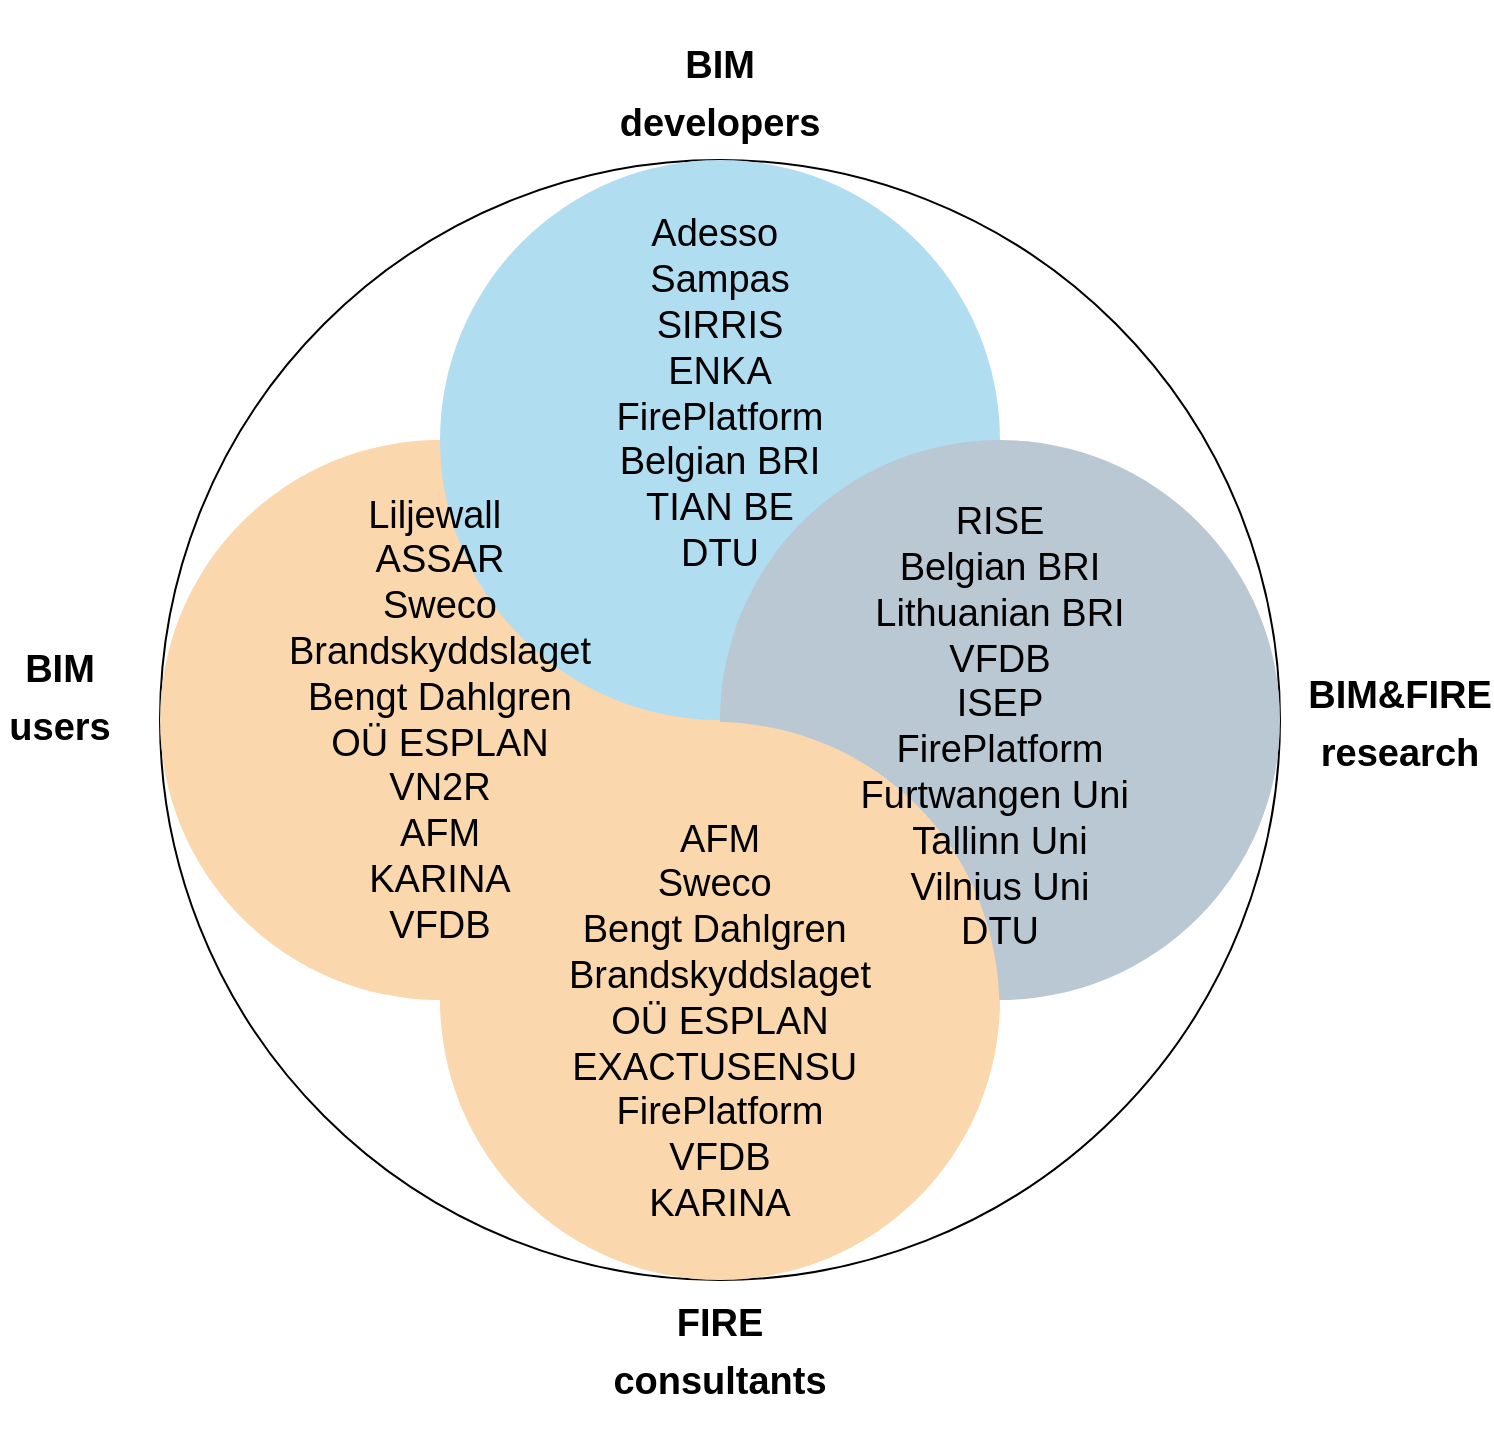 <mxfile version="16.5.5" type="github">
  <diagram id="Za418WhtZrfoSMjR2k4V" name="Page-1">
    <mxGraphModel dx="1422" dy="762" grid="1" gridSize="10" guides="1" tooltips="1" connect="1" arrows="1" fold="1" page="1" pageScale="1" pageWidth="850" pageHeight="1100" math="0" shadow="0">
      <root>
        <mxCell id="0" />
        <mxCell id="1" parent="0" />
        <mxCell id="fSakol7xfLL2G2BJwjkC-20" value="" style="ellipse;whiteSpace=wrap;html=1;fontSize=19;" vertex="1" parent="1">
          <mxGeometry x="100" y="140" width="560" height="560" as="geometry" />
        </mxCell>
        <mxCell id="fSakol7xfLL2G2BJwjkC-4" value="" style="ellipse;whiteSpace=wrap;html=1;fillColor=#fad7ac;strokeColor=none;" vertex="1" parent="1">
          <mxGeometry x="240" y="420" width="280" height="280" as="geometry" />
        </mxCell>
        <mxCell id="fSakol7xfLL2G2BJwjkC-1" value="" style="ellipse;whiteSpace=wrap;html=1;fillColor=#fad7ac;strokeColor=none;" vertex="1" parent="1">
          <mxGeometry x="100" y="280" width="280" height="280" as="geometry" />
        </mxCell>
        <mxCell id="fSakol7xfLL2G2BJwjkC-3" value="" style="ellipse;whiteSpace=wrap;html=1;fillColor=#b1ddf0;strokeColor=none;" vertex="1" parent="1">
          <mxGeometry x="240" y="140" width="280" height="280" as="geometry" />
        </mxCell>
        <mxCell id="fSakol7xfLL2G2BJwjkC-2" value="" style="ellipse;whiteSpace=wrap;html=1;fillColor=#bac8d3;strokeColor=none;" vertex="1" parent="1">
          <mxGeometry x="380" y="280" width="280" height="280" as="geometry" />
        </mxCell>
        <mxCell id="fSakol7xfLL2G2BJwjkC-8" value="" style="whiteSpace=wrap;html=1;shape=mxgraph.basic.pointed_oval;rotation=-45;strokeColor=none;fillColor=#fad7ac;" vertex="1" parent="1">
          <mxGeometry x="394" y="391.54" width="110" height="200" as="geometry" />
        </mxCell>
        <mxCell id="fSakol7xfLL2G2BJwjkC-9" value="&lt;h1&gt;&lt;font style=&quot;font-size: 19px&quot;&gt;BIM developers&lt;/font&gt;&lt;/h1&gt;" style="text;html=1;strokeColor=none;fillColor=none;align=center;verticalAlign=middle;whiteSpace=wrap;rounded=0;" vertex="1" parent="1">
          <mxGeometry x="350" y="90" width="60" height="30" as="geometry" />
        </mxCell>
        <mxCell id="fSakol7xfLL2G2BJwjkC-11" value="&lt;h1&gt;&lt;font style=&quot;font-size: 19px&quot;&gt;FIRE consultants&lt;/font&gt;&lt;/h1&gt;" style="text;html=1;strokeColor=none;fillColor=none;align=center;verticalAlign=middle;whiteSpace=wrap;rounded=0;" vertex="1" parent="1">
          <mxGeometry x="350" y="719" width="60" height="30" as="geometry" />
        </mxCell>
        <mxCell id="fSakol7xfLL2G2BJwjkC-12" value="&lt;h1&gt;&lt;font style=&quot;font-size: 19px&quot;&gt;BIM&amp;amp;FIRE research&lt;/font&gt;&lt;/h1&gt;" style="text;html=1;strokeColor=none;fillColor=none;align=center;verticalAlign=middle;whiteSpace=wrap;rounded=0;" vertex="1" parent="1">
          <mxGeometry x="690" y="405" width="60" height="30" as="geometry" />
        </mxCell>
        <mxCell id="fSakol7xfLL2G2BJwjkC-13" value="&lt;h1&gt;&lt;font style=&quot;font-size: 19px&quot;&gt;BIM users&lt;/font&gt;&lt;/h1&gt;" style="text;html=1;strokeColor=none;fillColor=none;align=center;verticalAlign=middle;whiteSpace=wrap;rounded=0;" vertex="1" parent="1">
          <mxGeometry x="20" y="391.54" width="60" height="30" as="geometry" />
        </mxCell>
        <mxCell id="fSakol7xfLL2G2BJwjkC-15" value="&lt;div&gt;Adesso&amp;nbsp;&lt;/div&gt;&lt;div&gt;Sampas&lt;/div&gt;&lt;div&gt;SIRRIS&lt;/div&gt;&lt;div&gt;&lt;span&gt;ENKA&lt;/span&gt;&lt;/div&gt;&lt;div&gt;FirePlatform&lt;/div&gt;&lt;div&gt;&lt;div&gt;&lt;span&gt;Belgian BRI&lt;/span&gt;&lt;br&gt;&lt;/div&gt;&lt;div&gt;&lt;span&gt;TIAN BE&lt;/span&gt;&lt;/div&gt;&lt;/div&gt;&lt;div&gt;&lt;span&gt;DTU&lt;/span&gt;&lt;/div&gt;" style="text;html=1;strokeColor=none;fillColor=none;align=center;verticalAlign=middle;whiteSpace=wrap;rounded=0;fontSize=19;" vertex="1" parent="1">
          <mxGeometry x="290" y="172" width="180" height="170" as="geometry" />
        </mxCell>
        <mxCell id="fSakol7xfLL2G2BJwjkC-17" value="RISE&lt;div&gt;&lt;span&gt;Belgian BRI&lt;/span&gt;&lt;br&gt;&lt;/div&gt;&lt;div&gt;Lithuanian BRI&lt;span&gt;&lt;br&gt;&lt;/span&gt;&lt;/div&gt;&lt;div&gt;&lt;span&gt;VFDB&lt;/span&gt;&lt;/div&gt;&lt;div&gt;ISEP&lt;/div&gt;&lt;div&gt;&lt;span&gt;FirePlatform&lt;/span&gt;&lt;/div&gt;Furtwangen Uni&lt;span&gt;&amp;nbsp;&lt;/span&gt;&lt;br&gt;&lt;div&gt;Tallinn Uni&lt;/div&gt;&lt;div&gt;&lt;span&gt;Vilnius Uni&lt;/span&gt;&lt;br&gt;&lt;/div&gt;&lt;div&gt;DTU&lt;/div&gt;&lt;div&gt;&lt;span&gt;&lt;br&gt;&lt;/span&gt;&lt;/div&gt;" style="text;html=1;strokeColor=none;fillColor=none;align=center;verticalAlign=middle;whiteSpace=wrap;rounded=0;fontSize=19;" vertex="1" parent="1">
          <mxGeometry x="430" y="350.0" width="180" height="170" as="geometry" />
        </mxCell>
        <mxCell id="fSakol7xfLL2G2BJwjkC-18" value="&lt;div&gt;AFM&lt;/div&gt;&lt;div&gt;Sweco&amp;nbsp;&lt;/div&gt;&lt;div&gt;Bengt Dahlgren&amp;nbsp;&lt;/div&gt;&lt;div&gt;Brandskyddslaget&lt;/div&gt;&lt;div&gt;&lt;span&gt;OÜ ESPLAN&lt;/span&gt;&lt;/div&gt;EXACTUSENSU&amp;nbsp;&lt;br&gt;&lt;div&gt;FirePlatform&lt;/div&gt;&lt;div&gt;VFDB&lt;/div&gt;&lt;div&gt;KARINA&lt;br&gt;&lt;/div&gt;&lt;div&gt;&lt;br&gt;&lt;/div&gt;" style="text;html=1;strokeColor=none;fillColor=none;align=center;verticalAlign=middle;whiteSpace=wrap;rounded=0;fontSize=19;" vertex="1" parent="1">
          <mxGeometry x="290" y="497" width="180" height="170" as="geometry" />
        </mxCell>
        <mxCell id="fSakol7xfLL2G2BJwjkC-19" value="&lt;div&gt;&lt;div&gt;Liljewall&amp;nbsp;&lt;/div&gt;&lt;div&gt;ASSAR&lt;/div&gt;&lt;/div&gt;&lt;div&gt;Sweco&lt;/div&gt;&lt;div&gt;Brandskyddslaget&lt;br&gt;&lt;/div&gt;&lt;div&gt;Bengt Dahlgren&lt;/div&gt;&lt;div&gt;OÜ ESPLAN&lt;br&gt;&lt;/div&gt;&lt;div&gt;VN2R&lt;br&gt;&lt;/div&gt;&lt;div&gt;AFM&lt;/div&gt;&lt;div&gt;KARINA&lt;/div&gt;&lt;div&gt;VFDB&lt;br&gt;&lt;/div&gt;" style="text;html=1;strokeColor=none;fillColor=none;align=center;verticalAlign=middle;whiteSpace=wrap;rounded=0;fontSize=19;" vertex="1" parent="1">
          <mxGeometry x="150" y="335" width="180" height="170" as="geometry" />
        </mxCell>
      </root>
    </mxGraphModel>
  </diagram>
</mxfile>
